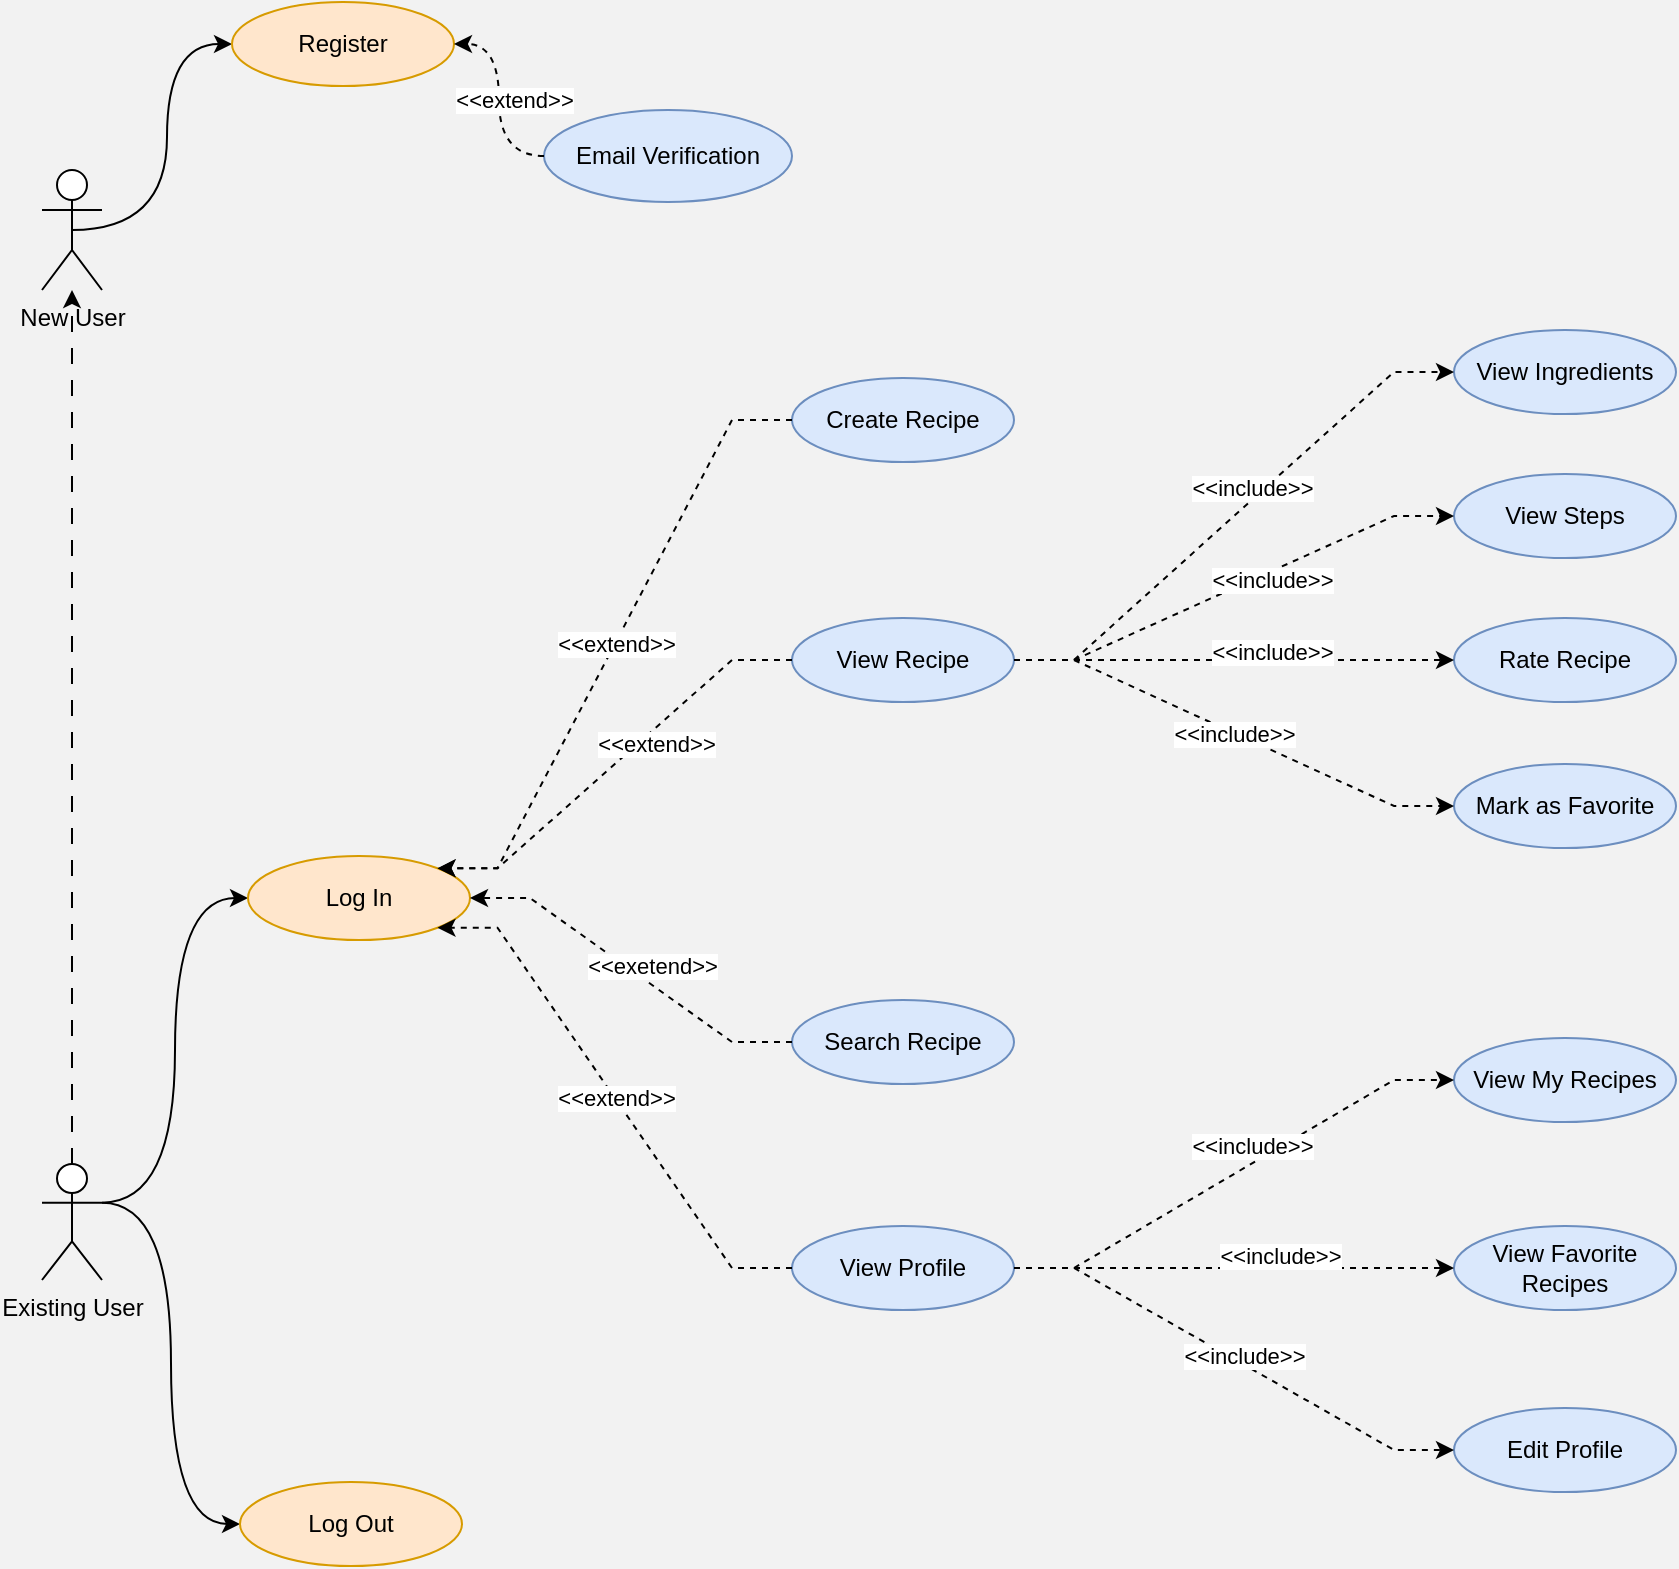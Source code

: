 <mxfile version="21.1.4" type="github">
  <diagram name="Page-1" id="E42ZqrKlXivf7Q9WrTgK">
    <mxGraphModel dx="1593" dy="931" grid="0" gridSize="10" guides="1" tooltips="1" connect="1" arrows="1" fold="1" page="1" pageScale="1" pageWidth="1100" pageHeight="850" background="#f2f2f2" math="0" shadow="0">
      <root>
        <mxCell id="0" />
        <mxCell id="1" parent="0" />
        <mxCell id="ldeWnYEe3eiKzBrZV0PM-5" value="New User" style="shape=umlActor;verticalLabelPosition=bottom;verticalAlign=top;html=1;outlineConnect=0;" vertex="1" parent="1">
          <mxGeometry x="38" y="128" width="30" height="60" as="geometry" />
        </mxCell>
        <mxCell id="ldeWnYEe3eiKzBrZV0PM-15" style="edgeStyle=orthogonalEdgeStyle;rounded=0;orthogonalLoop=1;jettySize=auto;html=1;exitX=0.5;exitY=0.5;exitDx=0;exitDy=0;exitPerimeter=0;entryX=0;entryY=0.5;entryDx=0;entryDy=0;curved=1;" edge="1" parent="1" source="ldeWnYEe3eiKzBrZV0PM-5" target="ldeWnYEe3eiKzBrZV0PM-13">
          <mxGeometry relative="1" as="geometry" />
        </mxCell>
        <mxCell id="ldeWnYEe3eiKzBrZV0PM-25" style="edgeStyle=orthogonalEdgeStyle;rounded=0;orthogonalLoop=1;jettySize=auto;html=1;exitX=0.5;exitY=0;exitDx=0;exitDy=0;exitPerimeter=0;dashed=1;dashPattern=8 8;" edge="1" parent="1" source="ldeWnYEe3eiKzBrZV0PM-6" target="ldeWnYEe3eiKzBrZV0PM-5">
          <mxGeometry relative="1" as="geometry" />
        </mxCell>
        <mxCell id="ldeWnYEe3eiKzBrZV0PM-29" style="edgeStyle=orthogonalEdgeStyle;rounded=0;orthogonalLoop=1;jettySize=auto;html=1;exitX=1;exitY=0.333;exitDx=0;exitDy=0;exitPerimeter=0;entryX=0;entryY=0.5;entryDx=0;entryDy=0;curved=1;" edge="1" parent="1" source="ldeWnYEe3eiKzBrZV0PM-6" target="ldeWnYEe3eiKzBrZV0PM-28">
          <mxGeometry relative="1" as="geometry" />
        </mxCell>
        <mxCell id="ldeWnYEe3eiKzBrZV0PM-31" style="edgeStyle=orthogonalEdgeStyle;rounded=0;orthogonalLoop=1;jettySize=auto;html=1;exitX=1;exitY=0.333;exitDx=0;exitDy=0;exitPerimeter=0;entryX=0;entryY=0.5;entryDx=0;entryDy=0;curved=1;" edge="1" parent="1" source="ldeWnYEe3eiKzBrZV0PM-6" target="ldeWnYEe3eiKzBrZV0PM-30">
          <mxGeometry relative="1" as="geometry" />
        </mxCell>
        <mxCell id="ldeWnYEe3eiKzBrZV0PM-6" value="Existing User" style="shape=umlActor;verticalLabelPosition=bottom;verticalAlign=top;html=1;outlineConnect=0;" vertex="1" parent="1">
          <mxGeometry x="38" y="625" width="30" height="58" as="geometry" />
        </mxCell>
        <mxCell id="ldeWnYEe3eiKzBrZV0PM-13" value="Register" style="ellipse;whiteSpace=wrap;html=1;fillColor=#ffe6cc;strokeColor=#d79b00;" vertex="1" parent="1">
          <mxGeometry x="133" y="44" width="111" height="42" as="geometry" />
        </mxCell>
        <mxCell id="ldeWnYEe3eiKzBrZV0PM-14" value="Email Verification" style="ellipse;whiteSpace=wrap;html=1;fillColor=#dae8fc;strokeColor=#6c8ebf;" vertex="1" parent="1">
          <mxGeometry x="289" y="98" width="124" height="46" as="geometry" />
        </mxCell>
        <mxCell id="ldeWnYEe3eiKzBrZV0PM-21" value="" style="endArrow=classic;html=1;rounded=0;exitX=0;exitY=0.5;exitDx=0;exitDy=0;dashed=1;strokeWidth=1;entryX=1;entryY=0.5;entryDx=0;entryDy=0;edgeStyle=orthogonalEdgeStyle;curved=1;" edge="1" parent="1" source="ldeWnYEe3eiKzBrZV0PM-14" target="ldeWnYEe3eiKzBrZV0PM-13">
          <mxGeometry relative="1" as="geometry">
            <mxPoint x="367" y="309.5" as="sourcePoint" />
            <mxPoint x="299" y="308" as="targetPoint" />
          </mxGeometry>
        </mxCell>
        <mxCell id="ldeWnYEe3eiKzBrZV0PM-22" value="&amp;lt;&amp;lt;extend&amp;gt;&amp;gt;" style="edgeLabel;resizable=0;html=1;align=center;verticalAlign=middle;" connectable="0" vertex="1" parent="ldeWnYEe3eiKzBrZV0PM-21">
          <mxGeometry relative="1" as="geometry">
            <mxPoint x="7" as="offset" />
          </mxGeometry>
        </mxCell>
        <mxCell id="ldeWnYEe3eiKzBrZV0PM-28" value="Log In" style="ellipse;whiteSpace=wrap;html=1;fillColor=#ffe6cc;strokeColor=#d79b00;" vertex="1" parent="1">
          <mxGeometry x="141" y="471" width="111" height="42" as="geometry" />
        </mxCell>
        <mxCell id="ldeWnYEe3eiKzBrZV0PM-30" value="Log Out" style="ellipse;whiteSpace=wrap;html=1;fillColor=#ffe6cc;strokeColor=#d79b00;" vertex="1" parent="1">
          <mxGeometry x="137" y="784" width="111" height="42" as="geometry" />
        </mxCell>
        <mxCell id="ldeWnYEe3eiKzBrZV0PM-32" value="Create Recipe" style="ellipse;whiteSpace=wrap;html=1;fillColor=#dae8fc;strokeColor=#6c8ebf;" vertex="1" parent="1">
          <mxGeometry x="413" y="232" width="111" height="42" as="geometry" />
        </mxCell>
        <mxCell id="ldeWnYEe3eiKzBrZV0PM-33" value="View Recipe" style="ellipse;whiteSpace=wrap;html=1;fillColor=#dae8fc;strokeColor=#6c8ebf;" vertex="1" parent="1">
          <mxGeometry x="413" y="352" width="111" height="42" as="geometry" />
        </mxCell>
        <mxCell id="ldeWnYEe3eiKzBrZV0PM-34" value="Search Recipe" style="ellipse;whiteSpace=wrap;html=1;fillColor=#dae8fc;strokeColor=#6c8ebf;" vertex="1" parent="1">
          <mxGeometry x="413" y="543" width="111" height="42" as="geometry" />
        </mxCell>
        <mxCell id="ldeWnYEe3eiKzBrZV0PM-35" value="View Profile" style="ellipse;whiteSpace=wrap;html=1;fillColor=#dae8fc;strokeColor=#6c8ebf;" vertex="1" parent="1">
          <mxGeometry x="413" y="656" width="111" height="42" as="geometry" />
        </mxCell>
        <mxCell id="ldeWnYEe3eiKzBrZV0PM-38" value="" style="endArrow=classic;html=1;rounded=0;exitX=0;exitY=0.5;exitDx=0;exitDy=0;dashed=1;entryX=1;entryY=0;entryDx=0;entryDy=0;edgeStyle=entityRelationEdgeStyle;" edge="1" parent="1" source="ldeWnYEe3eiKzBrZV0PM-32" target="ldeWnYEe3eiKzBrZV0PM-28">
          <mxGeometry relative="1" as="geometry">
            <mxPoint x="216" y="374" as="sourcePoint" />
            <mxPoint x="234" y="443" as="targetPoint" />
          </mxGeometry>
        </mxCell>
        <mxCell id="ldeWnYEe3eiKzBrZV0PM-39" value="&amp;lt;&amp;lt;extend&amp;gt;&amp;gt;" style="edgeLabel;resizable=0;html=1;align=center;verticalAlign=middle;" connectable="0" vertex="1" parent="ldeWnYEe3eiKzBrZV0PM-38">
          <mxGeometry relative="1" as="geometry" />
        </mxCell>
        <mxCell id="ldeWnYEe3eiKzBrZV0PM-40" value="" style="endArrow=classic;html=1;rounded=0;exitX=0;exitY=0.5;exitDx=0;exitDy=0;entryX=1;entryY=0;entryDx=0;entryDy=0;dashed=1;edgeStyle=entityRelationEdgeStyle;" edge="1" parent="1" source="ldeWnYEe3eiKzBrZV0PM-33" target="ldeWnYEe3eiKzBrZV0PM-28">
          <mxGeometry relative="1" as="geometry">
            <mxPoint x="339" y="363" as="sourcePoint" />
            <mxPoint x="262" y="502" as="targetPoint" />
          </mxGeometry>
        </mxCell>
        <mxCell id="ldeWnYEe3eiKzBrZV0PM-41" value="&amp;lt;&amp;lt;extend&amp;gt;&amp;gt;" style="edgeLabel;resizable=0;html=1;align=center;verticalAlign=middle;" connectable="0" vertex="1" parent="ldeWnYEe3eiKzBrZV0PM-40">
          <mxGeometry relative="1" as="geometry">
            <mxPoint x="20" y="-10" as="offset" />
          </mxGeometry>
        </mxCell>
        <mxCell id="ldeWnYEe3eiKzBrZV0PM-42" value="" style="endArrow=classic;html=1;rounded=0;exitX=0;exitY=0.5;exitDx=0;exitDy=0;entryX=1;entryY=0.5;entryDx=0;entryDy=0;dashed=1;edgeStyle=entityRelationEdgeStyle;" edge="1" parent="1" source="ldeWnYEe3eiKzBrZV0PM-34" target="ldeWnYEe3eiKzBrZV0PM-28">
          <mxGeometry relative="1" as="geometry">
            <mxPoint x="349" y="373" as="sourcePoint" />
            <mxPoint x="272" y="512" as="targetPoint" />
          </mxGeometry>
        </mxCell>
        <mxCell id="ldeWnYEe3eiKzBrZV0PM-43" value="&amp;lt;&amp;lt;exetend&amp;gt;&amp;gt;" style="edgeLabel;resizable=0;html=1;align=center;verticalAlign=middle;" connectable="0" vertex="1" parent="ldeWnYEe3eiKzBrZV0PM-42">
          <mxGeometry relative="1" as="geometry">
            <mxPoint x="10" y="-2" as="offset" />
          </mxGeometry>
        </mxCell>
        <mxCell id="ldeWnYEe3eiKzBrZV0PM-44" value="" style="endArrow=classic;html=1;rounded=0;exitX=0;exitY=0.5;exitDx=0;exitDy=0;entryX=1;entryY=1;entryDx=0;entryDy=0;dashed=1;edgeStyle=entityRelationEdgeStyle;" edge="1" parent="1" source="ldeWnYEe3eiKzBrZV0PM-35" target="ldeWnYEe3eiKzBrZV0PM-28">
          <mxGeometry relative="1" as="geometry">
            <mxPoint x="359" y="383" as="sourcePoint" />
            <mxPoint x="282" y="522" as="targetPoint" />
          </mxGeometry>
        </mxCell>
        <mxCell id="ldeWnYEe3eiKzBrZV0PM-45" value="&amp;lt;&amp;lt;extend&amp;gt;&amp;gt;" style="edgeLabel;resizable=0;html=1;align=center;verticalAlign=middle;" connectable="0" vertex="1" parent="ldeWnYEe3eiKzBrZV0PM-44">
          <mxGeometry relative="1" as="geometry" />
        </mxCell>
        <mxCell id="ldeWnYEe3eiKzBrZV0PM-46" value="View Ingredients" style="ellipse;whiteSpace=wrap;html=1;fillColor=#dae8fc;strokeColor=#6c8ebf;" vertex="1" parent="1">
          <mxGeometry x="744" y="208" width="111" height="42" as="geometry" />
        </mxCell>
        <mxCell id="ldeWnYEe3eiKzBrZV0PM-47" value="View Steps" style="ellipse;whiteSpace=wrap;html=1;fillColor=#dae8fc;strokeColor=#6c8ebf;" vertex="1" parent="1">
          <mxGeometry x="744" y="280" width="111" height="42" as="geometry" />
        </mxCell>
        <mxCell id="ldeWnYEe3eiKzBrZV0PM-48" value="Mark as Favorite" style="ellipse;whiteSpace=wrap;html=1;fillColor=#dae8fc;strokeColor=#6c8ebf;" vertex="1" parent="1">
          <mxGeometry x="744" y="425" width="111" height="42" as="geometry" />
        </mxCell>
        <mxCell id="ldeWnYEe3eiKzBrZV0PM-56" value="" style="endArrow=classic;html=1;rounded=0;exitX=1;exitY=0.5;exitDx=0;exitDy=0;entryX=0;entryY=0.5;entryDx=0;entryDy=0;dashed=1;edgeStyle=entityRelationEdgeStyle;elbow=vertical;" edge="1" parent="1" source="ldeWnYEe3eiKzBrZV0PM-33" target="ldeWnYEe3eiKzBrZV0PM-46">
          <mxGeometry relative="1" as="geometry">
            <mxPoint x="577" y="334" as="sourcePoint" />
            <mxPoint x="455" y="447" as="targetPoint" />
          </mxGeometry>
        </mxCell>
        <mxCell id="ldeWnYEe3eiKzBrZV0PM-57" value="&amp;lt;&amp;lt;include&amp;gt;&amp;gt;" style="edgeLabel;resizable=0;html=1;align=center;verticalAlign=middle;" connectable="0" vertex="1" parent="ldeWnYEe3eiKzBrZV0PM-56">
          <mxGeometry relative="1" as="geometry">
            <mxPoint x="9" y="-14" as="offset" />
          </mxGeometry>
        </mxCell>
        <mxCell id="ldeWnYEe3eiKzBrZV0PM-58" value="" style="endArrow=classic;html=1;rounded=0;exitX=1;exitY=0.5;exitDx=0;exitDy=0;entryX=0;entryY=0.5;entryDx=0;entryDy=0;dashed=1;edgeStyle=entityRelationEdgeStyle;" edge="1" parent="1" source="ldeWnYEe3eiKzBrZV0PM-33" target="ldeWnYEe3eiKzBrZV0PM-47">
          <mxGeometry relative="1" as="geometry">
            <mxPoint x="587" y="344" as="sourcePoint" />
            <mxPoint x="465" y="457" as="targetPoint" />
          </mxGeometry>
        </mxCell>
        <mxCell id="ldeWnYEe3eiKzBrZV0PM-59" value="&amp;lt;&amp;lt;include&amp;gt;&amp;gt;" style="edgeLabel;resizable=0;html=1;align=center;verticalAlign=middle;" connectable="0" vertex="1" parent="ldeWnYEe3eiKzBrZV0PM-58">
          <mxGeometry relative="1" as="geometry">
            <mxPoint x="19" y="-4" as="offset" />
          </mxGeometry>
        </mxCell>
        <mxCell id="ldeWnYEe3eiKzBrZV0PM-60" value="" style="endArrow=classic;html=1;rounded=0;exitX=1;exitY=0.5;exitDx=0;exitDy=0;entryX=0;entryY=0.5;entryDx=0;entryDy=0;dashed=1;edgeStyle=entityRelationEdgeStyle;" edge="1" parent="1" source="ldeWnYEe3eiKzBrZV0PM-33" target="ldeWnYEe3eiKzBrZV0PM-48">
          <mxGeometry relative="1" as="geometry">
            <mxPoint x="597" y="354" as="sourcePoint" />
            <mxPoint x="475" y="467" as="targetPoint" />
          </mxGeometry>
        </mxCell>
        <mxCell id="ldeWnYEe3eiKzBrZV0PM-61" value="&amp;lt;&amp;lt;include&amp;gt;&amp;gt;" style="edgeLabel;resizable=0;html=1;align=center;verticalAlign=middle;" connectable="0" vertex="1" parent="ldeWnYEe3eiKzBrZV0PM-60">
          <mxGeometry relative="1" as="geometry" />
        </mxCell>
        <mxCell id="ldeWnYEe3eiKzBrZV0PM-62" value="Edit Profile" style="ellipse;whiteSpace=wrap;html=1;fillColor=#dae8fc;strokeColor=#6c8ebf;" vertex="1" parent="1">
          <mxGeometry x="744" y="747" width="111" height="42" as="geometry" />
        </mxCell>
        <mxCell id="ldeWnYEe3eiKzBrZV0PM-63" value="View Favorite Recipes" style="ellipse;whiteSpace=wrap;html=1;fillColor=#dae8fc;strokeColor=#6c8ebf;" vertex="1" parent="1">
          <mxGeometry x="744" y="656" width="111" height="42" as="geometry" />
        </mxCell>
        <mxCell id="ldeWnYEe3eiKzBrZV0PM-64" value="View My Recipes" style="ellipse;whiteSpace=wrap;html=1;fillColor=#dae8fc;strokeColor=#6c8ebf;" vertex="1" parent="1">
          <mxGeometry x="744" y="562" width="111" height="42" as="geometry" />
        </mxCell>
        <mxCell id="ldeWnYEe3eiKzBrZV0PM-65" value="" style="endArrow=classic;html=1;rounded=0;exitX=1;exitY=0.5;exitDx=0;exitDy=0;entryX=0;entryY=0.5;entryDx=0;entryDy=0;dashed=1;edgeStyle=entityRelationEdgeStyle;elbow=vertical;" edge="1" parent="1" source="ldeWnYEe3eiKzBrZV0PM-35" target="ldeWnYEe3eiKzBrZV0PM-64">
          <mxGeometry relative="1" as="geometry">
            <mxPoint x="467" y="448" as="sourcePoint" />
            <mxPoint x="614" y="278" as="targetPoint" />
          </mxGeometry>
        </mxCell>
        <mxCell id="ldeWnYEe3eiKzBrZV0PM-66" value="&amp;lt;&amp;lt;include&amp;gt;&amp;gt;" style="edgeLabel;resizable=0;html=1;align=center;verticalAlign=middle;" connectable="0" vertex="1" parent="ldeWnYEe3eiKzBrZV0PM-65">
          <mxGeometry relative="1" as="geometry">
            <mxPoint x="9" y="-14" as="offset" />
          </mxGeometry>
        </mxCell>
        <mxCell id="ldeWnYEe3eiKzBrZV0PM-67" value="" style="endArrow=classic;html=1;rounded=0;exitX=1;exitY=0.5;exitDx=0;exitDy=0;entryX=0;entryY=0.5;entryDx=0;entryDy=0;dashed=1;edgeStyle=entityRelationEdgeStyle;elbow=vertical;" edge="1" parent="1" source="ldeWnYEe3eiKzBrZV0PM-35" target="ldeWnYEe3eiKzBrZV0PM-63">
          <mxGeometry relative="1" as="geometry">
            <mxPoint x="469" y="687" as="sourcePoint" />
            <mxPoint x="614" y="606" as="targetPoint" />
          </mxGeometry>
        </mxCell>
        <mxCell id="ldeWnYEe3eiKzBrZV0PM-68" value="&amp;lt;&amp;lt;include&amp;gt;&amp;gt;" style="edgeLabel;resizable=0;html=1;align=center;verticalAlign=middle;" connectable="0" vertex="1" parent="ldeWnYEe3eiKzBrZV0PM-67">
          <mxGeometry relative="1" as="geometry">
            <mxPoint x="23" y="-6" as="offset" />
          </mxGeometry>
        </mxCell>
        <mxCell id="ldeWnYEe3eiKzBrZV0PM-69" value="" style="endArrow=classic;html=1;rounded=0;entryX=0;entryY=0.5;entryDx=0;entryDy=0;dashed=1;edgeStyle=entityRelationEdgeStyle;elbow=vertical;exitX=1;exitY=0.5;exitDx=0;exitDy=0;" edge="1" parent="1" source="ldeWnYEe3eiKzBrZV0PM-35" target="ldeWnYEe3eiKzBrZV0PM-62">
          <mxGeometry relative="1" as="geometry">
            <mxPoint x="472" y="709" as="sourcePoint" />
            <mxPoint x="624" y="616" as="targetPoint" />
          </mxGeometry>
        </mxCell>
        <mxCell id="ldeWnYEe3eiKzBrZV0PM-70" value="&amp;lt;&amp;lt;include&amp;gt;&amp;gt;" style="edgeLabel;resizable=0;html=1;align=center;verticalAlign=middle;" connectable="0" vertex="1" parent="ldeWnYEe3eiKzBrZV0PM-69">
          <mxGeometry relative="1" as="geometry">
            <mxPoint x="5" y="-2" as="offset" />
          </mxGeometry>
        </mxCell>
        <mxCell id="ldeWnYEe3eiKzBrZV0PM-71" value="Rate Recipe" style="ellipse;whiteSpace=wrap;html=1;fillColor=#dae8fc;strokeColor=#6c8ebf;" vertex="1" parent="1">
          <mxGeometry x="744" y="352" width="111" height="42" as="geometry" />
        </mxCell>
        <mxCell id="ldeWnYEe3eiKzBrZV0PM-72" value="" style="endArrow=classic;html=1;rounded=0;entryX=0;entryY=0.5;entryDx=0;entryDy=0;dashed=1;edgeStyle=entityRelationEdgeStyle;exitX=1;exitY=0.5;exitDx=0;exitDy=0;" edge="1" parent="1" source="ldeWnYEe3eiKzBrZV0PM-33" target="ldeWnYEe3eiKzBrZV0PM-71">
          <mxGeometry relative="1" as="geometry">
            <mxPoint x="467" y="393" as="sourcePoint" />
            <mxPoint x="623" y="309" as="targetPoint" />
          </mxGeometry>
        </mxCell>
        <mxCell id="ldeWnYEe3eiKzBrZV0PM-73" value="&amp;lt;&amp;lt;include&amp;gt;&amp;gt;" style="edgeLabel;resizable=0;html=1;align=center;verticalAlign=middle;" connectable="0" vertex="1" parent="ldeWnYEe3eiKzBrZV0PM-72">
          <mxGeometry relative="1" as="geometry">
            <mxPoint x="19" y="-4" as="offset" />
          </mxGeometry>
        </mxCell>
      </root>
    </mxGraphModel>
  </diagram>
</mxfile>
